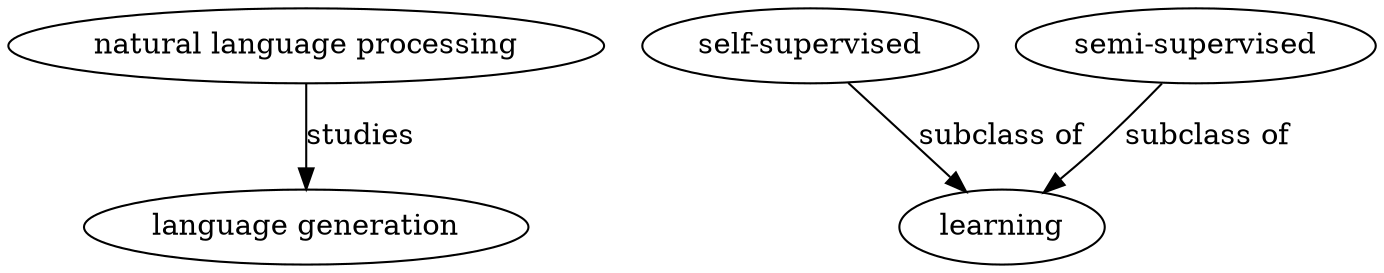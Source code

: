 strict digraph  {
"natural language processing";
"language generation";
"self-supervised";
learning;
"semi-supervised";
"natural language processing" -> "language generation"  [label=studies];
"self-supervised" -> learning  [label="subclass of"];
"semi-supervised" -> learning  [label="subclass of"];
}
